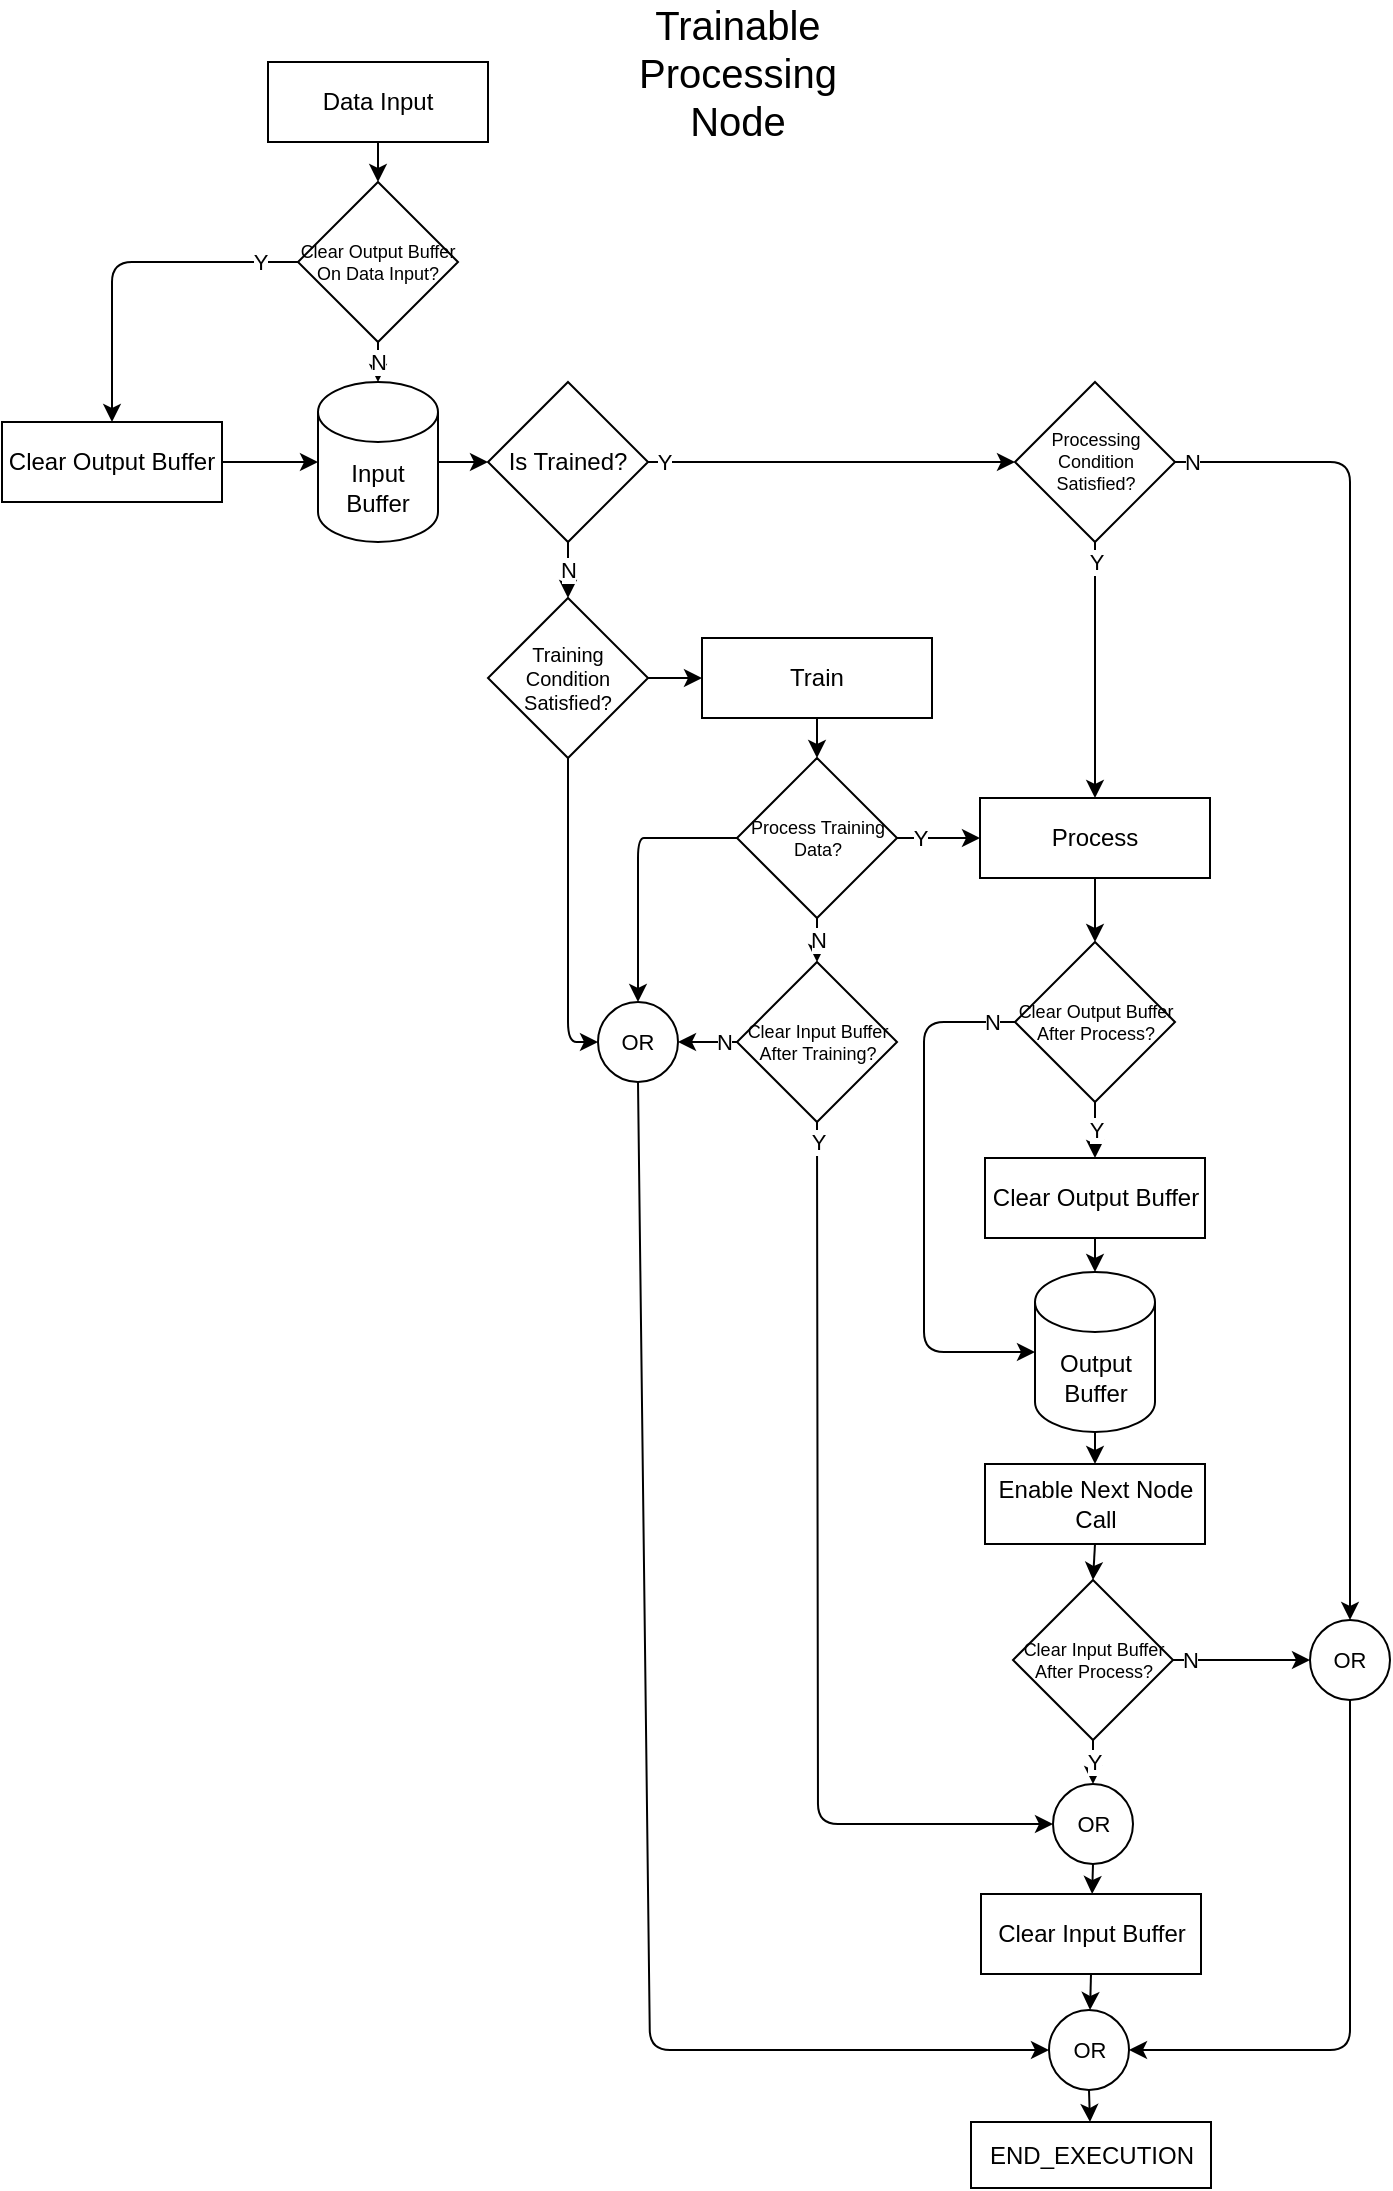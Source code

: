 <mxfile>
    <diagram id="u55IjCWp7O-rch3EZr-v" name="Página-1">
        <mxGraphModel dx="1054" dy="746" grid="1" gridSize="10" guides="1" tooltips="1" connect="1" arrows="1" fold="1" page="1" pageScale="1" pageWidth="827" pageHeight="1169" math="0" shadow="0">
            <root>
                <mxCell id="0"/>
                <mxCell id="1" parent="0"/>
                <mxCell id="104" value="Trainable Processing Node" style="text;html=1;strokeColor=none;fillColor=none;align=center;verticalAlign=middle;whiteSpace=wrap;rounded=0;fontSize=20;" vertex="1" parent="1">
                    <mxGeometry x="388" y="30" width="60" height="30" as="geometry"/>
                </mxCell>
                <mxCell id="115" style="edgeStyle=none;html=1;exitX=0.5;exitY=1;exitDx=0;exitDy=0;entryX=0.5;entryY=0;entryDx=0;entryDy=0;" edge="1" parent="1" source="116" target="132">
                    <mxGeometry relative="1" as="geometry"/>
                </mxCell>
                <mxCell id="116" value="Data Input" style="rounded=0;whiteSpace=wrap;html=1;" vertex="1" parent="1">
                    <mxGeometry x="183" y="40" width="110" height="40" as="geometry"/>
                </mxCell>
                <mxCell id="186" value="Y" style="edgeStyle=none;html=1;exitX=0.5;exitY=1;exitDx=0;exitDy=0;fontSize=11;" edge="1" parent="1" source="119" target="121">
                    <mxGeometry x="-0.844" relative="1" as="geometry">
                        <mxPoint as="offset"/>
                    </mxGeometry>
                </mxCell>
                <mxCell id="231" value="N" style="edgeStyle=none;html=1;exitX=1;exitY=0.5;exitDx=0;exitDy=0;entryX=0.5;entryY=0;entryDx=0;entryDy=0;fontSize=11;" edge="1" parent="1" source="119" target="229">
                    <mxGeometry x="-0.979" relative="1" as="geometry">
                        <Array as="points">
                            <mxPoint x="724" y="240"/>
                        </Array>
                        <mxPoint x="1" as="offset"/>
                    </mxGeometry>
                </mxCell>
                <mxCell id="119" value="Processing Condition Satisfied?" style="rhombus;whiteSpace=wrap;html=1;fontSize=9;" vertex="1" parent="1">
                    <mxGeometry x="556.5" y="200" width="80" height="80" as="geometry"/>
                </mxCell>
                <mxCell id="211" style="edgeStyle=none;html=1;exitX=0.5;exitY=1;exitDx=0;exitDy=0;fontSize=11;" edge="1" parent="1" source="121" target="137">
                    <mxGeometry relative="1" as="geometry"/>
                </mxCell>
                <mxCell id="121" value="Process" style="rounded=0;whiteSpace=wrap;html=1;" vertex="1" parent="1">
                    <mxGeometry x="539" y="408" width="115" height="40" as="geometry"/>
                </mxCell>
                <mxCell id="122" value="END_EXECUTION" style="rounded=0;whiteSpace=wrap;html=1;" vertex="1" parent="1">
                    <mxGeometry x="534.5" y="1070" width="120" height="33" as="geometry"/>
                </mxCell>
                <mxCell id="212" style="edgeStyle=none;html=1;exitX=0.5;exitY=1;exitDx=0;exitDy=0;entryX=0.5;entryY=0;entryDx=0;entryDy=0;fontSize=11;" edge="1" parent="1" source="124" target="127">
                    <mxGeometry relative="1" as="geometry"/>
                </mxCell>
                <mxCell id="124" value="Enable Next Node Call" style="rounded=0;whiteSpace=wrap;html=1;" vertex="1" parent="1">
                    <mxGeometry x="541.5" y="741" width="110" height="40" as="geometry"/>
                </mxCell>
                <mxCell id="225" value="Y" style="edgeStyle=none;html=1;exitX=0.5;exitY=1;exitDx=0;exitDy=0;entryX=0.5;entryY=0;entryDx=0;entryDy=0;fontSize=11;" edge="1" parent="1" source="127" target="224">
                    <mxGeometry relative="1" as="geometry"/>
                </mxCell>
                <mxCell id="230" value="N" style="edgeStyle=none;html=1;exitX=1;exitY=0.5;exitDx=0;exitDy=0;fontSize=11;" edge="1" parent="1" source="127" target="229">
                    <mxGeometry x="-0.778" relative="1" as="geometry">
                        <mxPoint x="1" as="offset"/>
                    </mxGeometry>
                </mxCell>
                <mxCell id="127" value="Clear Input Buffer After Process?" style="rhombus;whiteSpace=wrap;html=1;fontSize=9;" vertex="1" parent="1">
                    <mxGeometry x="555.5" y="799" width="80" height="80" as="geometry"/>
                </mxCell>
                <mxCell id="223" style="edgeStyle=none;html=1;exitX=0.5;exitY=1;exitDx=0;exitDy=0;fontSize=11;" edge="1" parent="1" source="129" target="220">
                    <mxGeometry relative="1" as="geometry"/>
                </mxCell>
                <mxCell id="129" value="Clear Input Buffer" style="rounded=0;whiteSpace=wrap;html=1;" vertex="1" parent="1">
                    <mxGeometry x="539.5" y="956" width="110" height="40" as="geometry"/>
                </mxCell>
                <mxCell id="130" value="Y" style="edgeStyle=none;html=1;exitX=0;exitY=0.5;exitDx=0;exitDy=0;entryX=0.5;entryY=0;entryDx=0;entryDy=0;" edge="1" parent="1" source="132" target="134">
                    <mxGeometry x="-0.776" relative="1" as="geometry">
                        <Array as="points">
                            <mxPoint x="105" y="140"/>
                        </Array>
                        <mxPoint as="offset"/>
                    </mxGeometry>
                </mxCell>
                <mxCell id="131" value="N" style="edgeStyle=none;html=1;exitX=0.5;exitY=1;exitDx=0;exitDy=0;" edge="1" parent="1" source="132" target="141">
                    <mxGeometry relative="1" as="geometry"/>
                </mxCell>
                <mxCell id="132" value="Clear Output Buffer On Data Input?" style="rhombus;whiteSpace=wrap;html=1;fontSize=9;" vertex="1" parent="1">
                    <mxGeometry x="198" y="100" width="80" height="80" as="geometry"/>
                </mxCell>
                <mxCell id="133" style="edgeStyle=none;html=1;exitX=1;exitY=0.5;exitDx=0;exitDy=0;entryX=0;entryY=0.5;entryDx=0;entryDy=0;entryPerimeter=0;" edge="1" parent="1" source="134" target="141">
                    <mxGeometry relative="1" as="geometry"/>
                </mxCell>
                <mxCell id="134" value="Clear Output Buffer" style="rounded=0;whiteSpace=wrap;html=1;" vertex="1" parent="1">
                    <mxGeometry x="50" y="220" width="110" height="40" as="geometry"/>
                </mxCell>
                <mxCell id="181" value="Y" style="edgeStyle=none;html=1;exitX=0.5;exitY=1;exitDx=0;exitDy=0;entryX=0.5;entryY=0;entryDx=0;entryDy=0;fontSize=11;" edge="1" parent="1" source="137" target="139">
                    <mxGeometry relative="1" as="geometry"/>
                </mxCell>
                <mxCell id="183" value="N" style="edgeStyle=none;html=1;exitX=0;exitY=0.5;exitDx=0;exitDy=0;entryX=0;entryY=0.5;entryDx=0;entryDy=0;entryPerimeter=0;fontSize=11;" edge="1" parent="1" source="137" target="143">
                    <mxGeometry x="-0.91" relative="1" as="geometry">
                        <Array as="points">
                            <mxPoint x="511" y="520"/>
                            <mxPoint x="511" y="685"/>
                        </Array>
                        <mxPoint as="offset"/>
                    </mxGeometry>
                </mxCell>
                <mxCell id="137" value="Clear Output Buffer After Process?" style="rhombus;whiteSpace=wrap;html=1;fontSize=9;" vertex="1" parent="1">
                    <mxGeometry x="556.5" y="480" width="80" height="80" as="geometry"/>
                </mxCell>
                <mxCell id="182" style="edgeStyle=none;html=1;exitX=0.5;exitY=1;exitDx=0;exitDy=0;entryX=0.5;entryY=0;entryDx=0;entryDy=0;entryPerimeter=0;fontSize=11;" edge="1" parent="1" source="139" target="143">
                    <mxGeometry relative="1" as="geometry"/>
                </mxCell>
                <mxCell id="139" value="Clear Output Buffer" style="rounded=0;whiteSpace=wrap;html=1;" vertex="1" parent="1">
                    <mxGeometry x="541.5" y="588" width="110" height="40" as="geometry"/>
                </mxCell>
                <mxCell id="233" style="edgeStyle=none;html=1;exitX=1;exitY=0.5;exitDx=0;exitDy=0;exitPerimeter=0;entryX=0;entryY=0.5;entryDx=0;entryDy=0;fontSize=11;" edge="1" parent="1" source="141" target="144">
                    <mxGeometry relative="1" as="geometry"/>
                </mxCell>
                <mxCell id="141" value="Input Buffer" style="shape=cylinder3;whiteSpace=wrap;html=1;boundedLbl=1;backgroundOutline=1;size=15;" vertex="1" parent="1">
                    <mxGeometry x="208" y="200" width="60" height="80" as="geometry"/>
                </mxCell>
                <mxCell id="210" style="edgeStyle=none;html=1;exitX=0.5;exitY=1;exitDx=0;exitDy=0;exitPerimeter=0;entryX=0.5;entryY=0;entryDx=0;entryDy=0;fontSize=11;" edge="1" parent="1" source="143" target="124">
                    <mxGeometry relative="1" as="geometry"/>
                </mxCell>
                <mxCell id="143" value="Output Buffer" style="shape=cylinder3;whiteSpace=wrap;html=1;boundedLbl=1;backgroundOutline=1;size=15;" vertex="1" parent="1">
                    <mxGeometry x="566.5" y="645" width="60" height="80" as="geometry"/>
                </mxCell>
                <mxCell id="175" value="N" style="edgeStyle=none;html=1;exitX=0.5;exitY=1;exitDx=0;exitDy=0;fontSize=11;" edge="1" parent="1" source="144" target="157">
                    <mxGeometry relative="1" as="geometry"/>
                </mxCell>
                <mxCell id="190" value="Y" style="edgeStyle=none;html=1;exitX=1;exitY=0.5;exitDx=0;exitDy=0;fontSize=11;" edge="1" parent="1" source="144" target="119">
                    <mxGeometry x="-0.913" relative="1" as="geometry">
                        <mxPoint as="offset"/>
                    </mxGeometry>
                </mxCell>
                <mxCell id="144" value="Is Trained?" style="rhombus;whiteSpace=wrap;html=1;" vertex="1" parent="1">
                    <mxGeometry x="293" y="200" width="80" height="80" as="geometry"/>
                </mxCell>
                <mxCell id="216" style="edgeStyle=none;html=1;exitX=0.5;exitY=1;exitDx=0;exitDy=0;entryX=0;entryY=0.5;entryDx=0;entryDy=0;fontSize=11;" edge="1" parent="1" source="157" target="205">
                    <mxGeometry relative="1" as="geometry">
                        <Array as="points">
                            <mxPoint x="333" y="530"/>
                        </Array>
                    </mxGeometry>
                </mxCell>
                <mxCell id="221" style="edgeStyle=none;html=1;exitX=1;exitY=0.5;exitDx=0;exitDy=0;entryX=0;entryY=0.5;entryDx=0;entryDy=0;fontSize=11;" edge="1" parent="1" source="157" target="159">
                    <mxGeometry relative="1" as="geometry"/>
                </mxCell>
                <mxCell id="157" value="Training Condition Satisfied?" style="rhombus;whiteSpace=wrap;html=1;fontSize=10;" vertex="1" parent="1">
                    <mxGeometry x="293" y="308" width="80" height="80" as="geometry"/>
                </mxCell>
                <mxCell id="177" style="edgeStyle=none;html=1;exitX=0.5;exitY=1;exitDx=0;exitDy=0;entryX=0.5;entryY=0;entryDx=0;entryDy=0;fontSize=11;" edge="1" parent="1" source="159" target="168">
                    <mxGeometry relative="1" as="geometry"/>
                </mxCell>
                <mxCell id="159" value="Train" style="rounded=0;whiteSpace=wrap;html=1;" vertex="1" parent="1">
                    <mxGeometry x="400" y="328" width="115" height="40" as="geometry"/>
                </mxCell>
                <mxCell id="178" value="Y" style="edgeStyle=none;html=1;exitX=1;exitY=0.5;exitDx=0;exitDy=0;fontSize=11;" edge="1" parent="1" source="168" target="121">
                    <mxGeometry x="-0.474" relative="1" as="geometry">
                        <mxPoint as="offset"/>
                    </mxGeometry>
                </mxCell>
                <mxCell id="196" value="N" style="edgeStyle=none;html=1;exitX=0.5;exitY=1;exitDx=0;exitDy=0;fontSize=11;" edge="1" parent="1" source="168" target="194">
                    <mxGeometry relative="1" as="geometry"/>
                </mxCell>
                <mxCell id="217" style="edgeStyle=none;html=1;exitX=0;exitY=0.5;exitDx=0;exitDy=0;entryX=0.5;entryY=0;entryDx=0;entryDy=0;fontSize=11;" edge="1" parent="1" source="168" target="205">
                    <mxGeometry relative="1" as="geometry">
                        <Array as="points">
                            <mxPoint x="380" y="428"/>
                            <mxPoint x="368" y="428"/>
                        </Array>
                    </mxGeometry>
                </mxCell>
                <mxCell id="168" value="Process Training Data?" style="rhombus;whiteSpace=wrap;html=1;fontSize=9;" vertex="1" parent="1">
                    <mxGeometry x="417.5" y="388" width="80" height="80" as="geometry"/>
                </mxCell>
                <mxCell id="213" value="Y" style="edgeStyle=none;html=1;exitX=0.5;exitY=1;exitDx=0;exitDy=0;entryX=0;entryY=0.5;entryDx=0;entryDy=0;fontSize=11;" edge="1" parent="1" source="194" target="224">
                    <mxGeometry x="-0.958" relative="1" as="geometry">
                        <Array as="points">
                            <mxPoint x="458" y="921"/>
                        </Array>
                        <mxPoint as="offset"/>
                    </mxGeometry>
                </mxCell>
                <mxCell id="218" value="N" style="edgeStyle=none;html=1;exitX=0;exitY=0.5;exitDx=0;exitDy=0;fontSize=11;" edge="1" parent="1" source="194" target="205">
                    <mxGeometry x="-0.491" relative="1" as="geometry">
                        <mxPoint x="1" as="offset"/>
                    </mxGeometry>
                </mxCell>
                <mxCell id="194" value="Clear Input Buffer After Training?" style="rhombus;whiteSpace=wrap;html=1;fontSize=9;" vertex="1" parent="1">
                    <mxGeometry x="417.5" y="490" width="80" height="80" as="geometry"/>
                </mxCell>
                <mxCell id="227" style="edgeStyle=none;html=1;exitX=0.5;exitY=1;exitDx=0;exitDy=0;entryX=0;entryY=0.5;entryDx=0;entryDy=0;fontSize=11;" edge="1" parent="1" source="205" target="220">
                    <mxGeometry relative="1" as="geometry">
                        <Array as="points">
                            <mxPoint x="374" y="1034"/>
                        </Array>
                    </mxGeometry>
                </mxCell>
                <mxCell id="205" value="OR" style="ellipse;whiteSpace=wrap;html=1;aspect=fixed;fontSize=11;" vertex="1" parent="1">
                    <mxGeometry x="348" y="510" width="40" height="40" as="geometry"/>
                </mxCell>
                <mxCell id="222" style="edgeStyle=none;html=1;exitX=0.5;exitY=1;exitDx=0;exitDy=0;fontSize=11;" edge="1" parent="1" source="220" target="122">
                    <mxGeometry relative="1" as="geometry"/>
                </mxCell>
                <mxCell id="220" value="OR" style="ellipse;whiteSpace=wrap;html=1;aspect=fixed;fontSize=11;" vertex="1" parent="1">
                    <mxGeometry x="573.5" y="1014" width="40" height="40" as="geometry"/>
                </mxCell>
                <mxCell id="226" style="edgeStyle=none;html=1;exitX=0.5;exitY=1;exitDx=0;exitDy=0;fontSize=11;" edge="1" parent="1" source="224" target="129">
                    <mxGeometry relative="1" as="geometry"/>
                </mxCell>
                <mxCell id="224" value="OR" style="ellipse;whiteSpace=wrap;html=1;aspect=fixed;fontSize=11;" vertex="1" parent="1">
                    <mxGeometry x="575.5" y="901" width="40" height="40" as="geometry"/>
                </mxCell>
                <mxCell id="232" style="edgeStyle=none;html=1;exitX=0.5;exitY=1;exitDx=0;exitDy=0;entryX=1;entryY=0.5;entryDx=0;entryDy=0;fontSize=11;" edge="1" parent="1" source="229" target="220">
                    <mxGeometry relative="1" as="geometry">
                        <Array as="points">
                            <mxPoint x="724" y="1034"/>
                        </Array>
                    </mxGeometry>
                </mxCell>
                <mxCell id="229" value="OR" style="ellipse;whiteSpace=wrap;html=1;aspect=fixed;fontSize=11;" vertex="1" parent="1">
                    <mxGeometry x="704" y="819" width="40" height="40" as="geometry"/>
                </mxCell>
            </root>
        </mxGraphModel>
    </diagram>
</mxfile>